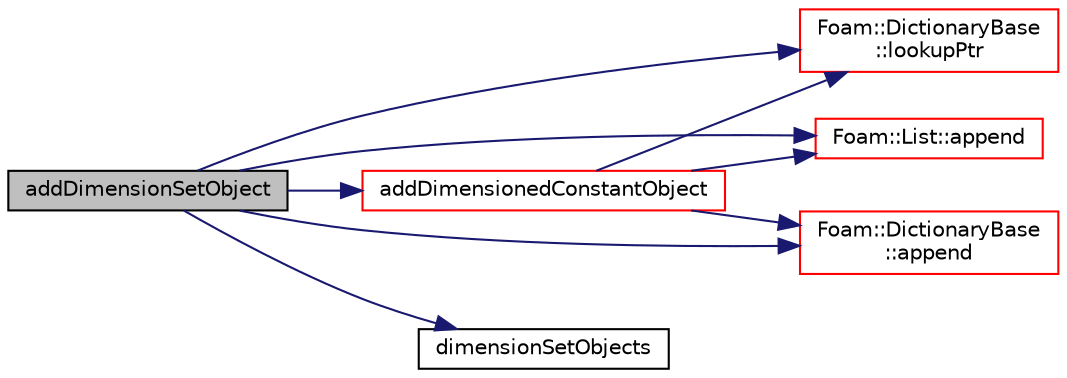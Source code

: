 digraph "addDimensionSetObject"
{
  bgcolor="transparent";
  edge [fontname="Helvetica",fontsize="10",labelfontname="Helvetica",labelfontsize="10"];
  node [fontname="Helvetica",fontsize="10",shape=record];
  rankdir="LR";
  Node1 [label="addDimensionSetObject",height=0.2,width=0.4,color="black", fillcolor="grey75", style="filled", fontcolor="black"];
  Node1 -> Node2 [color="midnightblue",fontsize="10",style="solid",fontname="Helvetica"];
  Node2 [label="addDimensionedConstantObject",height=0.2,width=0.4,color="red",URL="$a10752.html#a46c11e0dcbba357092670dd61708df2f",tooltip="Register DimensionedConstant read/write object. "];
  Node2 -> Node3 [color="midnightblue",fontsize="10",style="solid",fontname="Helvetica"];
  Node3 [label="Foam::DictionaryBase\l::lookupPtr",height=0.2,width=0.4,color="red",URL="$a00524.html#ae30f6a105eb255b4a501298f2114327d",tooltip="Find and return an entry if present, otherwise return NULL. "];
  Node2 -> Node4 [color="midnightblue",fontsize="10",style="solid",fontname="Helvetica"];
  Node4 [label="Foam::List::append",height=0.2,width=0.4,color="red",URL="$a01364.html#a399dd2bf0d9a32016717dc90126f016b",tooltip="Append an element at the end of the list. "];
  Node2 -> Node5 [color="midnightblue",fontsize="10",style="solid",fontname="Helvetica"];
  Node5 [label="Foam::DictionaryBase\l::append",height=0.2,width=0.4,color="red",URL="$a00524.html#a7d32913c049313f63764cfcad36f372e",tooltip="Add at tail of dictionary. "];
  Node1 -> Node5 [color="midnightblue",fontsize="10",style="solid",fontname="Helvetica"];
  Node1 -> Node4 [color="midnightblue",fontsize="10",style="solid",fontname="Helvetica"];
  Node1 -> Node6 [color="midnightblue",fontsize="10",style="solid",fontname="Helvetica"];
  Node6 [label="dimensionSetObjects",height=0.2,width=0.4,color="black",URL="$a10752.html#a439d58aac6829ddec7e162ad6910f42d",tooltip="Get access to registered dimensionSets switch objects. "];
  Node1 -> Node3 [color="midnightblue",fontsize="10",style="solid",fontname="Helvetica"];
}
